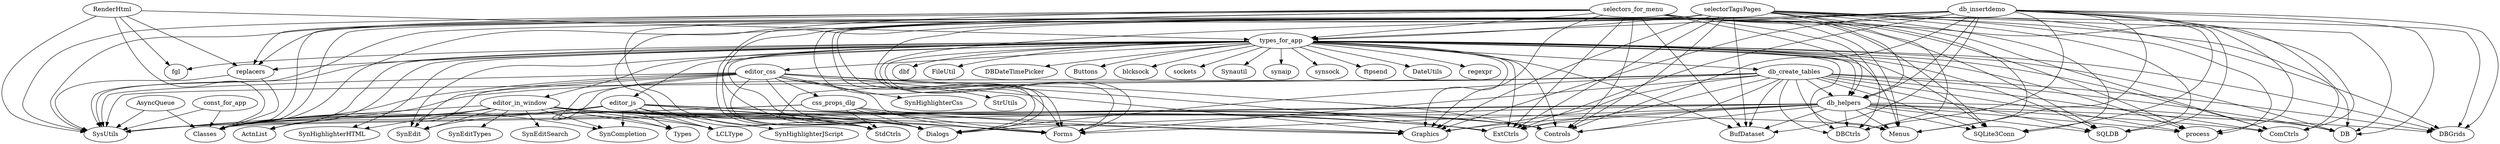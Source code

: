 DiGraph Uses {
  "AsyncQueue" -> "Classes"
  "AsyncQueue" -> "SysUtils"
  "AsyncQueue" [href="AsyncQueue.html"]
  "const_for_app" -> "Classes"
  "const_for_app" -> "SysUtils"
  "const_for_app" [href="const_for_app.html"]
  "css_props_dlg" -> "Classes"
  "css_props_dlg" -> "SysUtils"
  "css_props_dlg" -> "Forms"
  "css_props_dlg" -> "Controls"
  "css_props_dlg" -> "Graphics"
  "css_props_dlg" -> "Dialogs"
  "css_props_dlg" -> "StdCtrls"
  "css_props_dlg" [href="css_props_dlg.html"]
  "db_create_tables" -> "Classes"
  "db_create_tables" -> "SysUtils"
  "db_create_tables" -> "DB"
  "db_create_tables" -> "BufDataset"
  "db_create_tables" -> "Forms"
  "db_create_tables" -> "Controls"
  "db_create_tables" -> "Graphics"
  "db_create_tables" -> "Dialogs"
  "db_create_tables" -> "DBCtrls"
  "db_create_tables" -> "SQLite3Conn"
  "db_create_tables" -> "SQLDB"
  "db_create_tables" -> "process"
  "db_create_tables" -> "StdCtrls"
  "db_create_tables" -> "ExtCtrls"
  "db_create_tables" -> "ComCtrls"
  "db_create_tables" -> "Menus"
  "db_create_tables" -> "DBGrids"
  "db_create_tables" -> "db_helpers"
  "db_create_tables" [href="db_create_tables.html"]
  "db_helpers" -> "Classes"
  "db_helpers" -> "SysUtils"
  "db_helpers" -> "DB"
  "db_helpers" -> "BufDataset"
  "db_helpers" -> "Forms"
  "db_helpers" -> "Controls"
  "db_helpers" -> "Graphics"
  "db_helpers" -> "Dialogs"
  "db_helpers" -> "DBCtrls"
  "db_helpers" -> "SQLite3Conn"
  "db_helpers" -> "SQLDB"
  "db_helpers" -> "process"
  "db_helpers" -> "ExtCtrls"
  "db_helpers" -> "ComCtrls"
  "db_helpers" -> "Menus"
  "db_helpers" -> "DBGrids"
  "db_helpers" [href="db_helpers.html"]
  "db_insertdemo" -> "Classes"
  "db_insertdemo" -> "SysUtils"
  "db_insertdemo" -> "DB"
  "db_insertdemo" -> "BufDataset"
  "db_insertdemo" -> "Forms"
  "db_insertdemo" -> "Controls"
  "db_insertdemo" -> "Graphics"
  "db_insertdemo" -> "Dialogs"
  "db_insertdemo" -> "DBCtrls"
  "db_insertdemo" -> "SQLite3Conn"
  "db_insertdemo" -> "SQLDB"
  "db_insertdemo" -> "process"
  "db_insertdemo" -> "StdCtrls"
  "db_insertdemo" -> "ExtCtrls"
  "db_insertdemo" -> "ComCtrls"
  "db_insertdemo" -> "Menus"
  "db_insertdemo" -> "DBGrids"
  "db_insertdemo" -> "db_helpers"
  "db_insertdemo" -> "types_for_app"
  "db_insertdemo" [href="db_insertdemo.html"]
  "editor_css" -> "Classes"
  "editor_css" -> "SysUtils"
  "editor_css" -> "Forms"
  "editor_css" -> "Controls"
  "editor_css" -> "Graphics"
  "editor_css" -> "Dialogs"
  "editor_css" -> "StdCtrls"
  "editor_css" -> "ExtCtrls"
  "editor_css" -> "SynEdit"
  "editor_css" -> "SynHighlighterCss"
  "editor_css" -> "SynCompletion"
  "editor_css" -> "Types"
  "editor_css" -> "LCLType"
  "editor_css" -> "StrUtils"
  "editor_css" -> "css_props_dlg"
  "editor_css" [href="editor_css.html"]
  "editor_in_window" -> "Classes"
  "editor_in_window" -> "SysUtils"
  "editor_in_window" -> "Forms"
  "editor_in_window" -> "Controls"
  "editor_in_window" -> "Graphics"
  "editor_in_window" -> "Dialogs"
  "editor_in_window" -> "StdCtrls"
  "editor_in_window" -> "ExtCtrls"
  "editor_in_window" -> "Menus"
  "editor_in_window" -> "ActnList"
  "editor_in_window" -> "SynEdit"
  "editor_in_window" -> "SynHighlighterHTML"
  "editor_in_window" -> "SynEditSearch"
  "editor_in_window" -> "SynEditTypes"
  "editor_in_window" -> "SynCompletion"
  "editor_in_window" -> "Types"
  "editor_in_window" -> "LCLType"
  "editor_in_window" [href="editor_in_window.html"]
  "editor_js" -> "Classes"
  "editor_js" -> "SysUtils"
  "editor_js" -> "Forms"
  "editor_js" -> "Controls"
  "editor_js" -> "Graphics"
  "editor_js" -> "Dialogs"
  "editor_js" -> "StdCtrls"
  "editor_js" -> "ExtCtrls"
  "editor_js" -> "SynEdit"
  "editor_js" -> "SynHighlighterJScript"
  "editor_js" -> "SynCompletion"
  "editor_js" -> "Types"
  "editor_js" -> "LCLType"
  "editor_js" [href="editor_js.html"]
  "RenderHtml" -> "Classes"
  "RenderHtml" -> "SysUtils"
  "RenderHtml" -> "replacers"
  "RenderHtml" -> "fgl"
  "RenderHtml" -> "types_for_app"
  "RenderHtml" [href="RenderHtml.html"]
  "replacers" -> "Classes"
  "replacers" -> "SysUtils"
  "replacers" [href="replacers.html"]
  "selectors_for_menu" -> "Classes"
  "selectors_for_menu" -> "SysUtils"
  "selectors_for_menu" -> "DB"
  "selectors_for_menu" -> "BufDataset"
  "selectors_for_menu" -> "Forms"
  "selectors_for_menu" -> "Controls"
  "selectors_for_menu" -> "Graphics"
  "selectors_for_menu" -> "Dialogs"
  "selectors_for_menu" -> "DBCtrls"
  "selectors_for_menu" -> "SQLite3Conn"
  "selectors_for_menu" -> "SQLDB"
  "selectors_for_menu" -> "process"
  "selectors_for_menu" -> "StdCtrls"
  "selectors_for_menu" -> "ExtCtrls"
  "selectors_for_menu" -> "ComCtrls"
  "selectors_for_menu" -> "Menus"
  "selectors_for_menu" -> "DBGrids"
  "selectors_for_menu" -> "db_helpers"
  "selectors_for_menu" -> "types_for_app"
  "selectors_for_menu" -> "replacers"
  "selectors_for_menu" [href="selectors_for_menu.html"]
  "selectorTagsPages" -> "Classes"
  "selectorTagsPages" -> "SysUtils"
  "selectorTagsPages" -> "DB"
  "selectorTagsPages" -> "BufDataset"
  "selectorTagsPages" -> "Forms"
  "selectorTagsPages" -> "Controls"
  "selectorTagsPages" -> "Graphics"
  "selectorTagsPages" -> "Dialogs"
  "selectorTagsPages" -> "DBCtrls"
  "selectorTagsPages" -> "SQLite3Conn"
  "selectorTagsPages" -> "SQLDB"
  "selectorTagsPages" -> "process"
  "selectorTagsPages" -> "StdCtrls"
  "selectorTagsPages" -> "ExtCtrls"
  "selectorTagsPages" -> "ComCtrls"
  "selectorTagsPages" -> "Menus"
  "selectorTagsPages" -> "DBGrids"
  "selectorTagsPages" -> "db_helpers"
  "selectorTagsPages" -> "types_for_app"
  "selectorTagsPages" -> "replacers"
  "selectorTagsPages" [href="selectorTagsPages.html"]
  "types_for_app" -> "Classes"
  "types_for_app" -> "SysUtils"
  "types_for_app" -> "DB"
  "types_for_app" -> "BufDataset"
  "types_for_app" -> "Forms"
  "types_for_app" -> "Controls"
  "types_for_app" -> "Graphics"
  "types_for_app" -> "Dialogs"
  "types_for_app" -> "DBCtrls"
  "types_for_app" -> "dbf"
  "types_for_app" -> "SQLite3Conn"
  "types_for_app" -> "SQLDB"
  "types_for_app" -> "process"
  "types_for_app" -> "FileUtil"
  "types_for_app" -> "SynHighlighterHTML"
  "types_for_app" -> "SynEdit"
  "types_for_app" -> "DBDateTimePicker"
  "types_for_app" -> "StdCtrls"
  "types_for_app" -> "ExtCtrls"
  "types_for_app" -> "ComCtrls"
  "types_for_app" -> "Menus"
  "types_for_app" -> "DBGrids"
  "types_for_app" -> "ActnList"
  "types_for_app" -> "Buttons"
  "types_for_app" -> "blcksock"
  "types_for_app" -> "sockets"
  "types_for_app" -> "Synautil"
  "types_for_app" -> "synaip"
  "types_for_app" -> "synsock"
  "types_for_app" -> "ftpsend"
  "types_for_app" -> "db_helpers"
  "types_for_app" -> "db_create_tables"
  "types_for_app" -> "replacers"
  "types_for_app" -> "editor_in_window"
  "types_for_app" -> "editor_css"
  "types_for_app" -> "editor_js"
  "types_for_app" -> "DateUtils"
  "types_for_app" -> "fgl"
  "types_for_app" -> "regexpr"
  "types_for_app" [href="types_for_app.html"]
}
